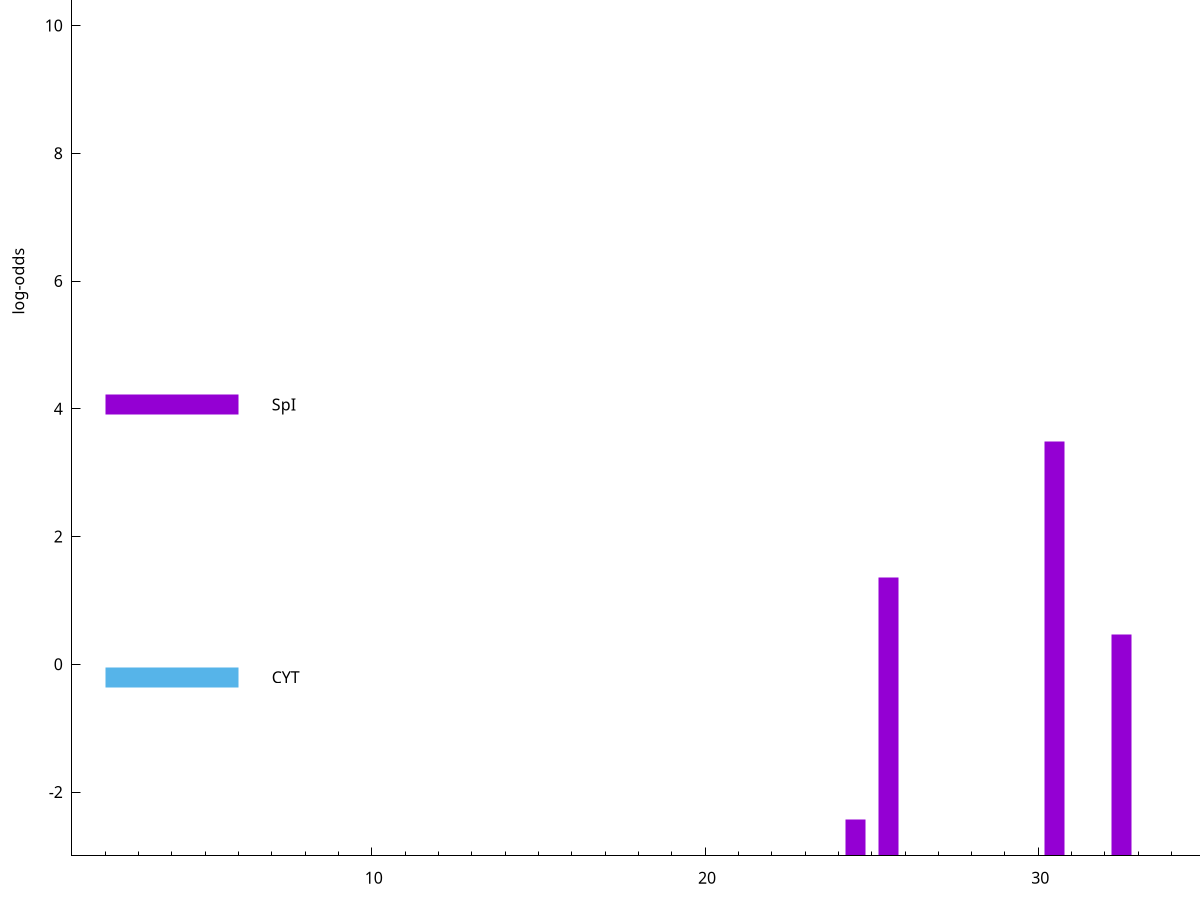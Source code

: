 set title "LipoP predictions for SRR5666609.gff"
set size 2., 1.4
set xrange [1:70] 
set mxtics 10
set yrange [-3:15]
set y2range [0:18]
set ylabel "log-odds"
set term postscript eps color solid "Helvetica" 30
set output "SRR5666609.gff3.eps"
set arrow from 2,11.0687 to 6,11.0687 nohead lt 4 lw 20
set label "TMH" at 7,11.0687
set arrow from 2,4.06642 to 6,4.06642 nohead lt 1 lw 20
set label "SpI" at 7,4.06642
set arrow from 2,-0.200913 to 6,-0.200913 nohead lt 3 lw 20
set label "CYT" at 7,-0.200913
set arrow from 2,11.0687 to 6,11.0687 nohead lt 4 lw 20
set label "TMH" at 7,11.0687
# NOTE: The scores below are the log-odds scores with the threshold
# NOTE: subtracted (a hack to make gnuplot make the histogram all
# NOTE: look nice).
plot "-" axes x1y2 title "" with impulses lt 1 lw 20
30.500000 6.494120
25.500000 4.352380
32.500000 3.470795
37.500000 2.657129
35.500000 1.510620
24.500000 0.567250
e
exit

